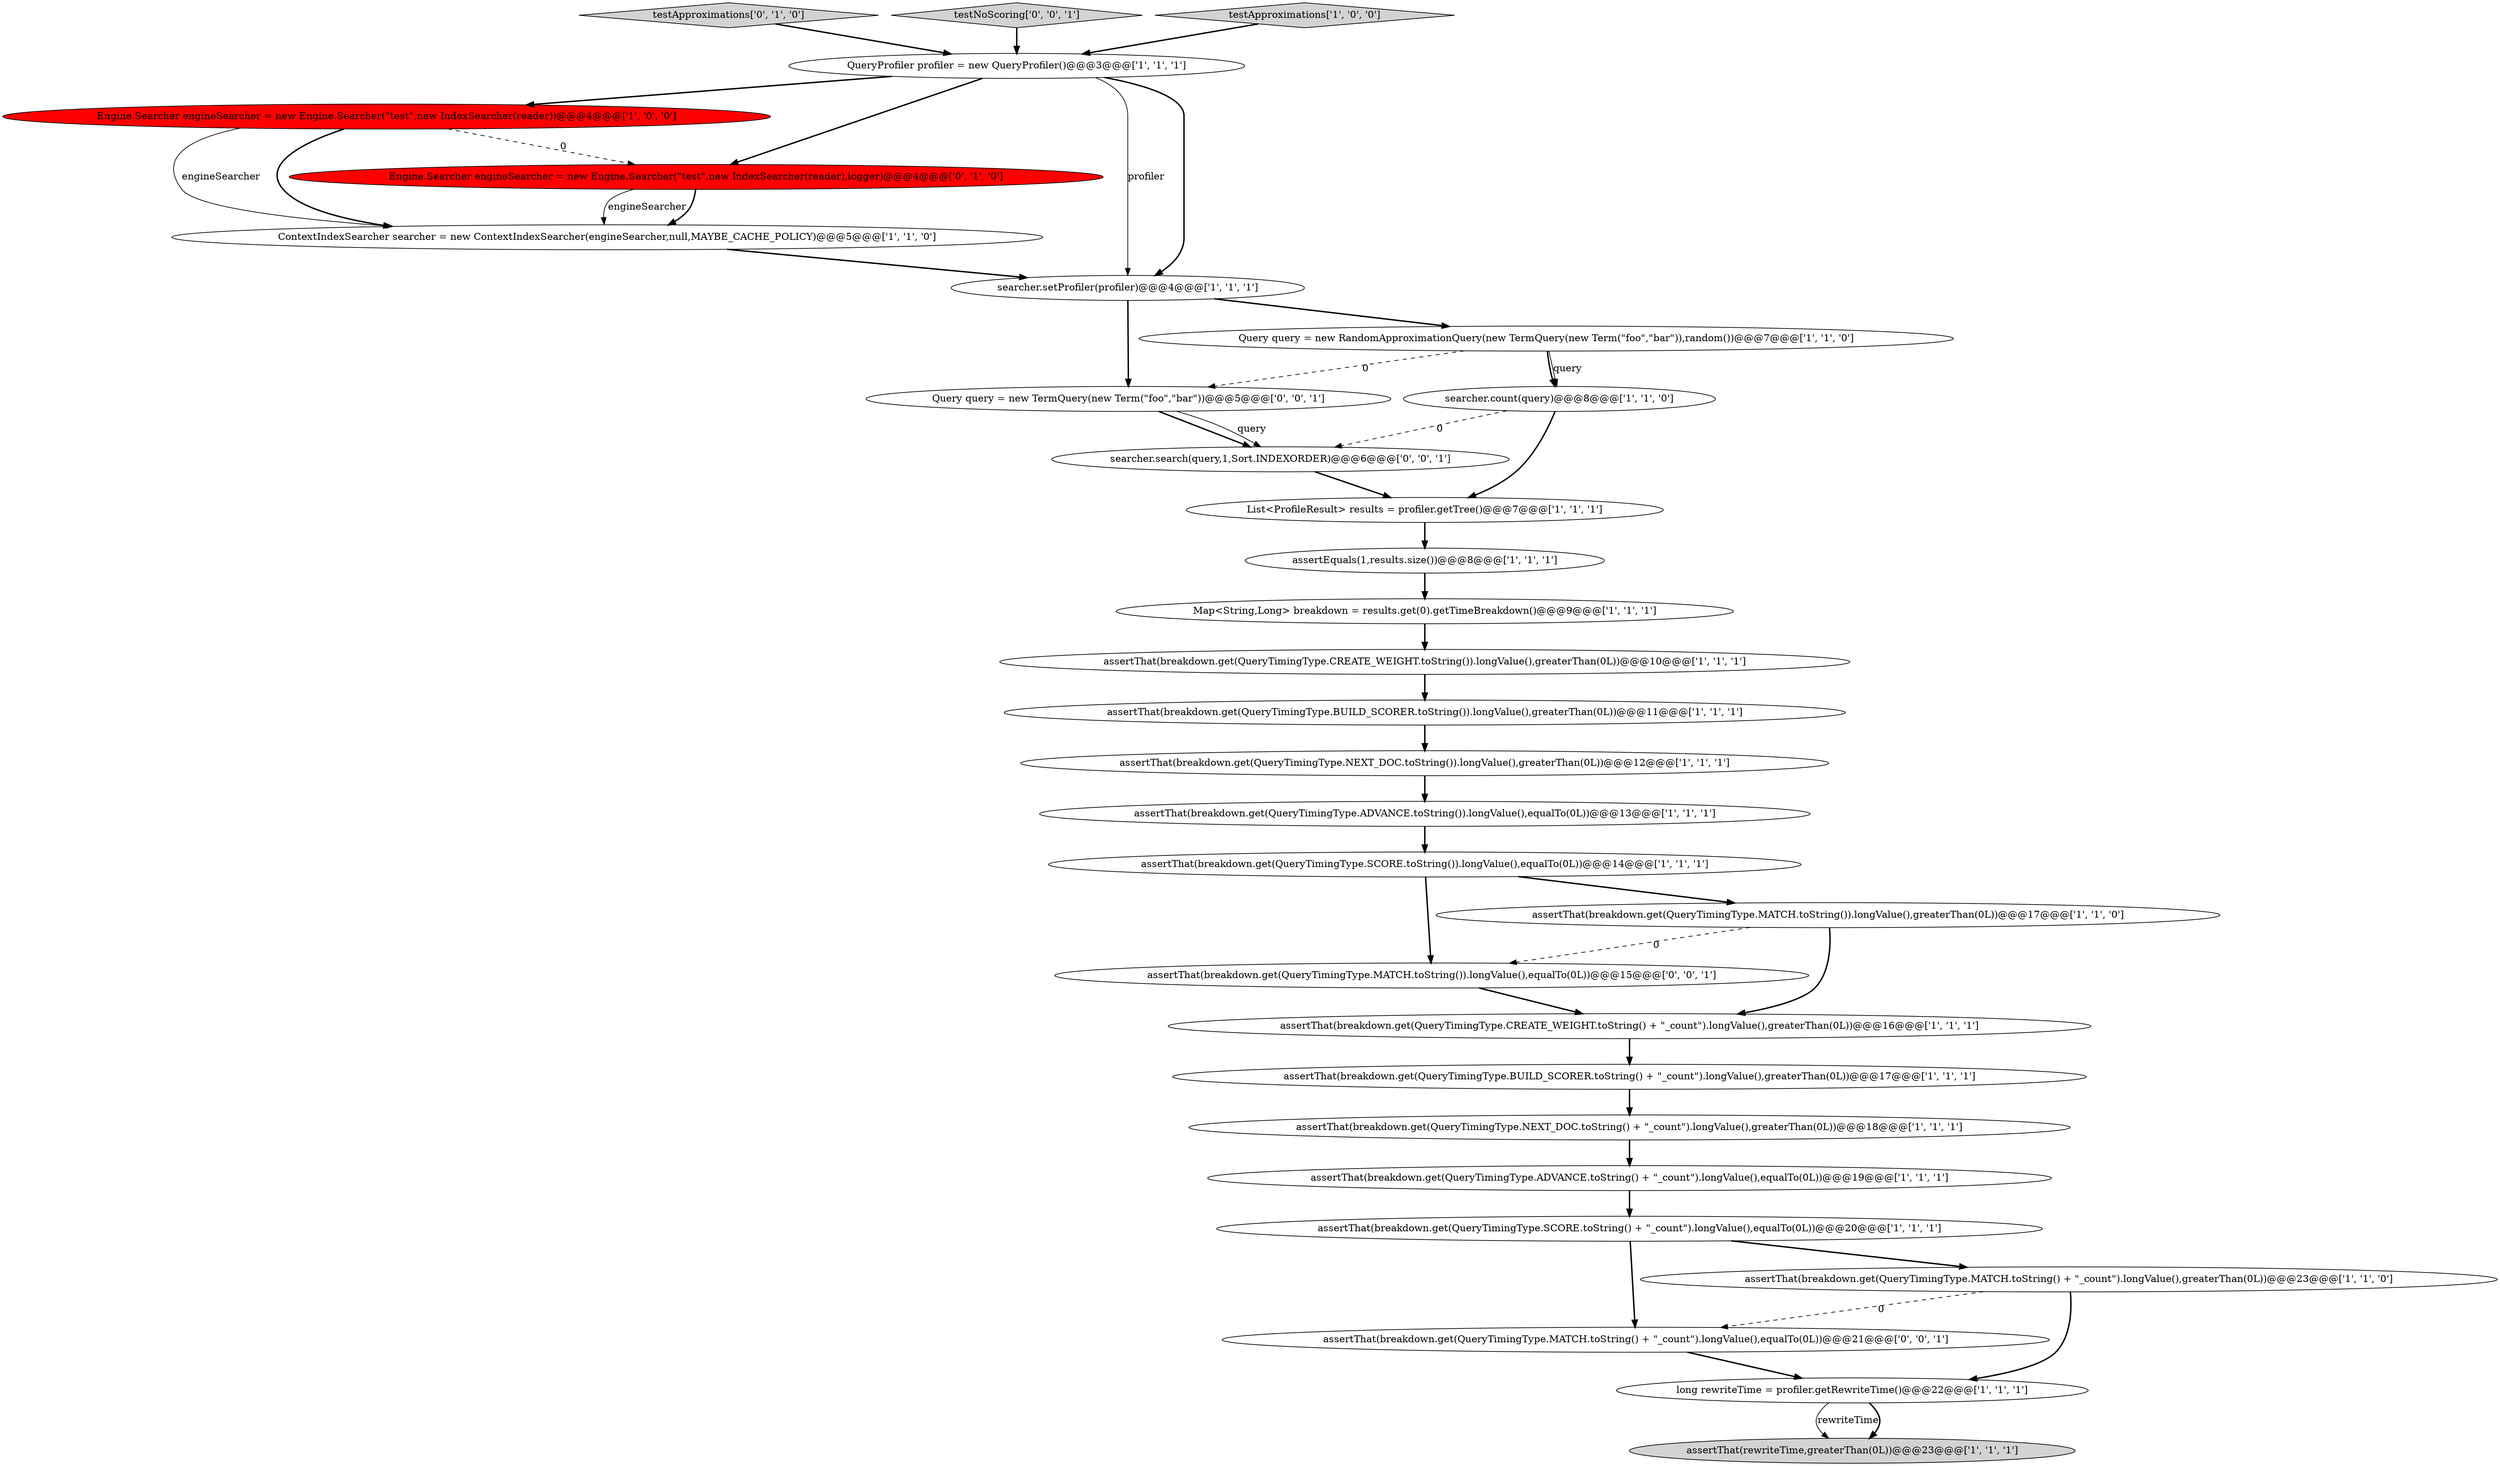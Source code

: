 digraph {
28 [style = filled, label = "assertThat(breakdown.get(QueryTimingType.MATCH.toString() + \"_count\").longValue(),equalTo(0L))@@@21@@@['0', '0', '1']", fillcolor = white, shape = ellipse image = "AAA0AAABBB3BBB"];
6 [style = filled, label = "List<ProfileResult> results = profiler.getTree()@@@7@@@['1', '1', '1']", fillcolor = white, shape = ellipse image = "AAA0AAABBB1BBB"];
4 [style = filled, label = "assertThat(breakdown.get(QueryTimingType.SCORE.toString() + \"_count\").longValue(),equalTo(0L))@@@20@@@['1', '1', '1']", fillcolor = white, shape = ellipse image = "AAA0AAABBB1BBB"];
26 [style = filled, label = "Query query = new TermQuery(new Term(\"foo\",\"bar\"))@@@5@@@['0', '0', '1']", fillcolor = white, shape = ellipse image = "AAA0AAABBB3BBB"];
19 [style = filled, label = "Engine.Searcher engineSearcher = new Engine.Searcher(\"test\",new IndexSearcher(reader))@@@4@@@['1', '0', '0']", fillcolor = red, shape = ellipse image = "AAA1AAABBB1BBB"];
11 [style = filled, label = "assertThat(breakdown.get(QueryTimingType.SCORE.toString()).longValue(),equalTo(0L))@@@14@@@['1', '1', '1']", fillcolor = white, shape = ellipse image = "AAA0AAABBB1BBB"];
21 [style = filled, label = "assertThat(breakdown.get(QueryTimingType.BUILD_SCORER.toString()).longValue(),greaterThan(0L))@@@11@@@['1', '1', '1']", fillcolor = white, shape = ellipse image = "AAA0AAABBB1BBB"];
17 [style = filled, label = "Map<String,Long> breakdown = results.get(0).getTimeBreakdown()@@@9@@@['1', '1', '1']", fillcolor = white, shape = ellipse image = "AAA0AAABBB1BBB"];
9 [style = filled, label = "ContextIndexSearcher searcher = new ContextIndexSearcher(engineSearcher,null,MAYBE_CACHE_POLICY)@@@5@@@['1', '1', '0']", fillcolor = white, shape = ellipse image = "AAA0AAABBB1BBB"];
14 [style = filled, label = "long rewriteTime = profiler.getRewriteTime()@@@22@@@['1', '1', '1']", fillcolor = white, shape = ellipse image = "AAA0AAABBB1BBB"];
0 [style = filled, label = "assertThat(breakdown.get(QueryTimingType.NEXT_DOC.toString() + \"_count\").longValue(),greaterThan(0L))@@@18@@@['1', '1', '1']", fillcolor = white, shape = ellipse image = "AAA0AAABBB1BBB"];
27 [style = filled, label = "assertThat(breakdown.get(QueryTimingType.MATCH.toString()).longValue(),equalTo(0L))@@@15@@@['0', '0', '1']", fillcolor = white, shape = ellipse image = "AAA0AAABBB3BBB"];
20 [style = filled, label = "QueryProfiler profiler = new QueryProfiler()@@@3@@@['1', '1', '1']", fillcolor = white, shape = ellipse image = "AAA0AAABBB1BBB"];
16 [style = filled, label = "assertThat(breakdown.get(QueryTimingType.MATCH.toString()).longValue(),greaterThan(0L))@@@17@@@['1', '1', '0']", fillcolor = white, shape = ellipse image = "AAA0AAABBB1BBB"];
13 [style = filled, label = "assertThat(breakdown.get(QueryTimingType.BUILD_SCORER.toString() + \"_count\").longValue(),greaterThan(0L))@@@17@@@['1', '1', '1']", fillcolor = white, shape = ellipse image = "AAA0AAABBB1BBB"];
23 [style = filled, label = "assertThat(breakdown.get(QueryTimingType.ADVANCE.toString()).longValue(),equalTo(0L))@@@13@@@['1', '1', '1']", fillcolor = white, shape = ellipse image = "AAA0AAABBB1BBB"];
7 [style = filled, label = "assertThat(rewriteTime,greaterThan(0L))@@@23@@@['1', '1', '1']", fillcolor = lightgray, shape = ellipse image = "AAA0AAABBB1BBB"];
5 [style = filled, label = "Query query = new RandomApproximationQuery(new TermQuery(new Term(\"foo\",\"bar\")),random())@@@7@@@['1', '1', '0']", fillcolor = white, shape = ellipse image = "AAA0AAABBB1BBB"];
10 [style = filled, label = "assertThat(breakdown.get(QueryTimingType.MATCH.toString() + \"_count\").longValue(),greaterThan(0L))@@@23@@@['1', '1', '0']", fillcolor = white, shape = ellipse image = "AAA0AAABBB1BBB"];
18 [style = filled, label = "assertThat(breakdown.get(QueryTimingType.NEXT_DOC.toString()).longValue(),greaterThan(0L))@@@12@@@['1', '1', '1']", fillcolor = white, shape = ellipse image = "AAA0AAABBB1BBB"];
8 [style = filled, label = "searcher.count(query)@@@8@@@['1', '1', '0']", fillcolor = white, shape = ellipse image = "AAA0AAABBB1BBB"];
12 [style = filled, label = "assertThat(breakdown.get(QueryTimingType.CREATE_WEIGHT.toString() + \"_count\").longValue(),greaterThan(0L))@@@16@@@['1', '1', '1']", fillcolor = white, shape = ellipse image = "AAA0AAABBB1BBB"];
29 [style = filled, label = "searcher.search(query,1,Sort.INDEXORDER)@@@6@@@['0', '0', '1']", fillcolor = white, shape = ellipse image = "AAA0AAABBB3BBB"];
25 [style = filled, label = "testApproximations['0', '1', '0']", fillcolor = lightgray, shape = diamond image = "AAA0AAABBB2BBB"];
3 [style = filled, label = "assertThat(breakdown.get(QueryTimingType.ADVANCE.toString() + \"_count\").longValue(),equalTo(0L))@@@19@@@['1', '1', '1']", fillcolor = white, shape = ellipse image = "AAA0AAABBB1BBB"];
30 [style = filled, label = "testNoScoring['0', '0', '1']", fillcolor = lightgray, shape = diamond image = "AAA0AAABBB3BBB"];
24 [style = filled, label = "Engine.Searcher engineSearcher = new Engine.Searcher(\"test\",new IndexSearcher(reader),logger)@@@4@@@['0', '1', '0']", fillcolor = red, shape = ellipse image = "AAA1AAABBB2BBB"];
22 [style = filled, label = "searcher.setProfiler(profiler)@@@4@@@['1', '1', '1']", fillcolor = white, shape = ellipse image = "AAA0AAABBB1BBB"];
2 [style = filled, label = "assertEquals(1,results.size())@@@8@@@['1', '1', '1']", fillcolor = white, shape = ellipse image = "AAA0AAABBB1BBB"];
15 [style = filled, label = "testApproximations['1', '0', '0']", fillcolor = lightgray, shape = diamond image = "AAA0AAABBB1BBB"];
1 [style = filled, label = "assertThat(breakdown.get(QueryTimingType.CREATE_WEIGHT.toString()).longValue(),greaterThan(0L))@@@10@@@['1', '1', '1']", fillcolor = white, shape = ellipse image = "AAA0AAABBB1BBB"];
9->22 [style = bold, label=""];
2->17 [style = bold, label=""];
11->16 [style = bold, label=""];
0->3 [style = bold, label=""];
5->8 [style = bold, label=""];
4->10 [style = bold, label=""];
22->26 [style = bold, label=""];
17->1 [style = bold, label=""];
18->23 [style = bold, label=""];
27->12 [style = bold, label=""];
10->14 [style = bold, label=""];
5->26 [style = dashed, label="0"];
16->27 [style = dashed, label="0"];
30->20 [style = bold, label=""];
26->29 [style = bold, label=""];
20->22 [style = solid, label="profiler"];
19->9 [style = solid, label="engineSearcher"];
10->28 [style = dashed, label="0"];
8->6 [style = bold, label=""];
14->7 [style = solid, label="rewriteTime"];
3->4 [style = bold, label=""];
22->5 [style = bold, label=""];
21->18 [style = bold, label=""];
4->28 [style = bold, label=""];
28->14 [style = bold, label=""];
14->7 [style = bold, label=""];
20->22 [style = bold, label=""];
6->2 [style = bold, label=""];
12->13 [style = bold, label=""];
29->6 [style = bold, label=""];
25->20 [style = bold, label=""];
19->9 [style = bold, label=""];
1->21 [style = bold, label=""];
15->20 [style = bold, label=""];
26->29 [style = solid, label="query"];
5->8 [style = solid, label="query"];
19->24 [style = dashed, label="0"];
24->9 [style = solid, label="engineSearcher"];
23->11 [style = bold, label=""];
20->19 [style = bold, label=""];
20->24 [style = bold, label=""];
16->12 [style = bold, label=""];
8->29 [style = dashed, label="0"];
24->9 [style = bold, label=""];
13->0 [style = bold, label=""];
11->27 [style = bold, label=""];
}
